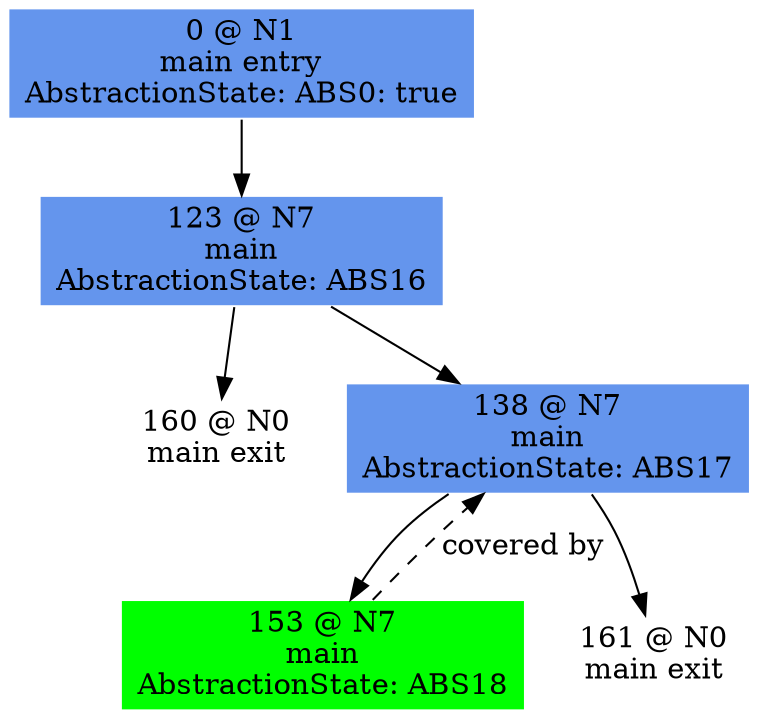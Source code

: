 digraph ARG {
node [style="filled" shape="box" color="white"]
0 [fillcolor="cornflowerblue" label="0 @ N1\nmain entry\nAbstractionState: ABS0: true\n" id="0"]
123 [fillcolor="cornflowerblue" label="123 @ N7\nmain\nAbstractionState: ABS16\n" id="123"]
160 [label="160 @ N0\nmain exit\n" id="160"]
138 [fillcolor="cornflowerblue" label="138 @ N7\nmain\nAbstractionState: ABS17\n" id="138"]
153 [fillcolor="green" label="153 @ N7\nmain\nAbstractionState: ABS18\n" id="153"]
161 [label="161 @ N0\nmain exit\n" id="161"]
0 -> 123 []
123 -> 138 []
123 -> 160 []
153 -> 138 [style="dashed" weight="0" label="covered by"]
138 -> 161 []
138 -> 153 []
}
